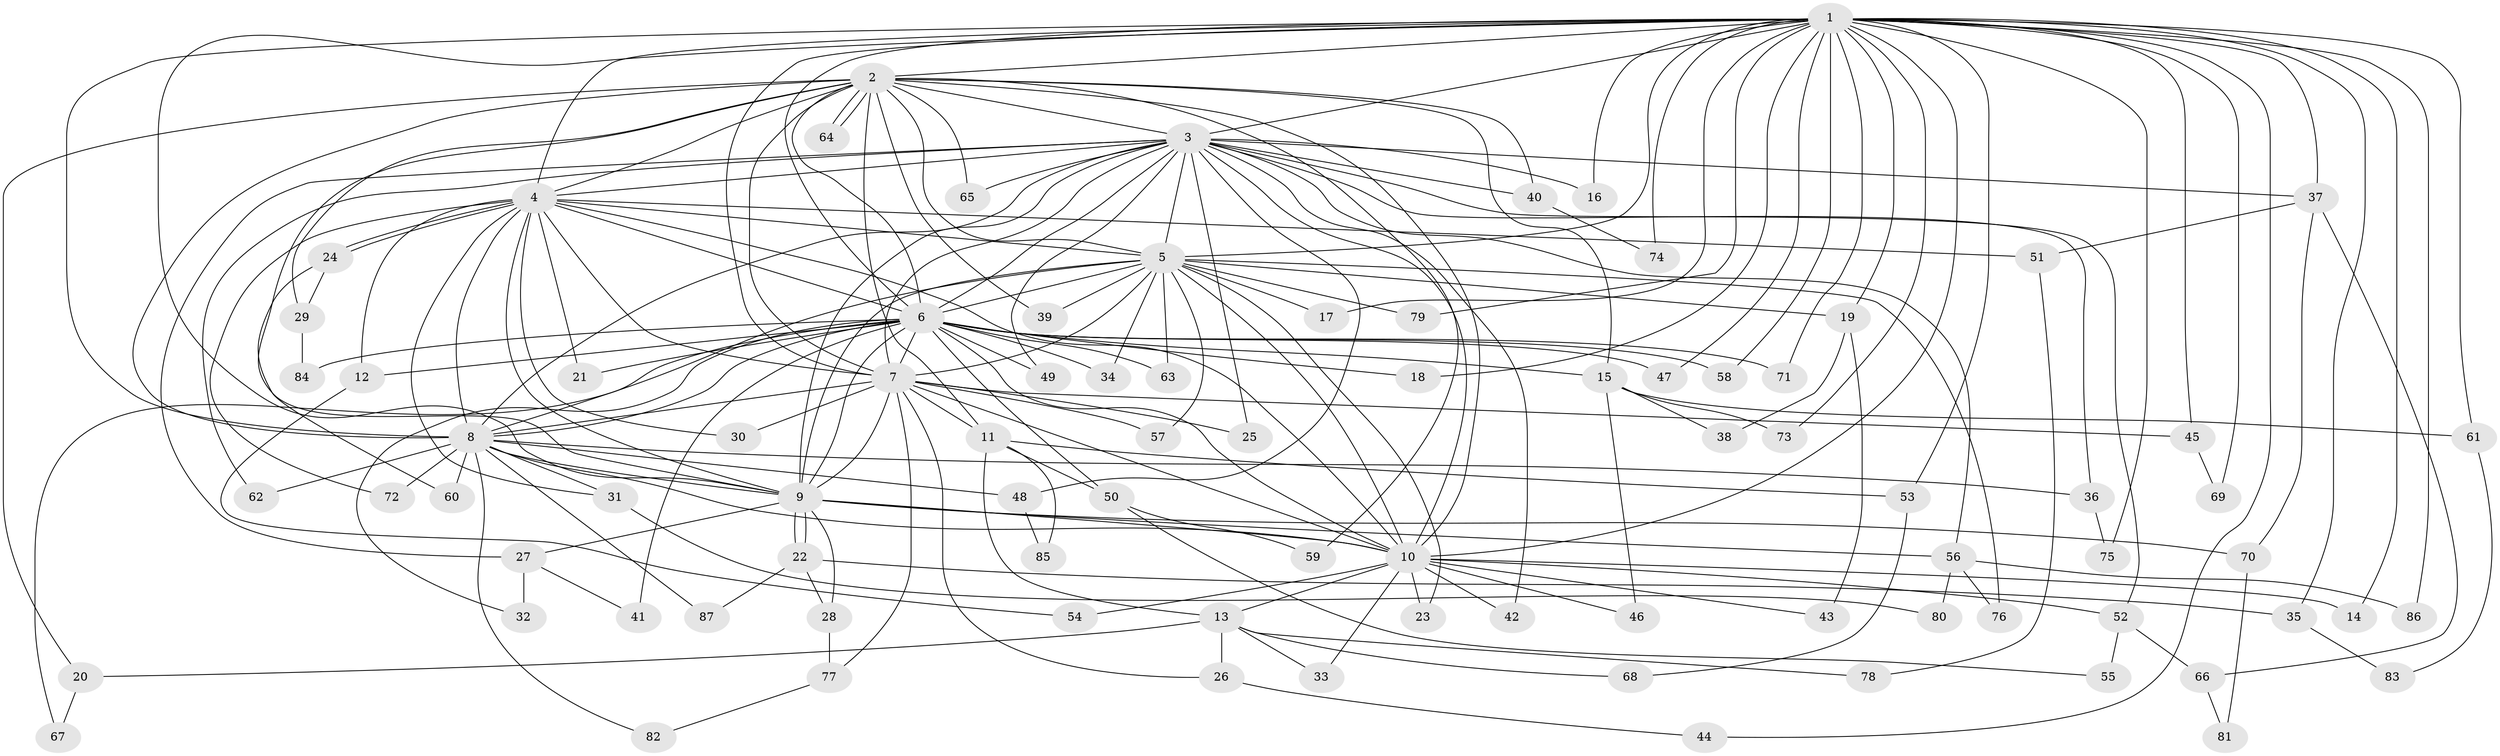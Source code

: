 // coarse degree distribution, {35: 0.019230769230769232, 14: 0.019230769230769232, 13: 0.019230769230769232, 1: 0.21153846153846154, 2: 0.46153846153846156, 3: 0.1346153846153846, 16: 0.019230769230769232, 4: 0.07692307692307693, 5: 0.038461538461538464}
// Generated by graph-tools (version 1.1) at 2025/47/03/04/25 21:47:40]
// undirected, 87 vertices, 199 edges
graph export_dot {
graph [start="1"]
  node [color=gray90,style=filled];
  1;
  2;
  3;
  4;
  5;
  6;
  7;
  8;
  9;
  10;
  11;
  12;
  13;
  14;
  15;
  16;
  17;
  18;
  19;
  20;
  21;
  22;
  23;
  24;
  25;
  26;
  27;
  28;
  29;
  30;
  31;
  32;
  33;
  34;
  35;
  36;
  37;
  38;
  39;
  40;
  41;
  42;
  43;
  44;
  45;
  46;
  47;
  48;
  49;
  50;
  51;
  52;
  53;
  54;
  55;
  56;
  57;
  58;
  59;
  60;
  61;
  62;
  63;
  64;
  65;
  66;
  67;
  68;
  69;
  70;
  71;
  72;
  73;
  74;
  75;
  76;
  77;
  78;
  79;
  80;
  81;
  82;
  83;
  84;
  85;
  86;
  87;
  1 -- 2;
  1 -- 3;
  1 -- 4;
  1 -- 5;
  1 -- 6;
  1 -- 7;
  1 -- 8;
  1 -- 9;
  1 -- 10;
  1 -- 14;
  1 -- 16;
  1 -- 17;
  1 -- 18;
  1 -- 19;
  1 -- 35;
  1 -- 37;
  1 -- 44;
  1 -- 45;
  1 -- 47;
  1 -- 53;
  1 -- 58;
  1 -- 61;
  1 -- 69;
  1 -- 71;
  1 -- 73;
  1 -- 74;
  1 -- 75;
  1 -- 79;
  1 -- 86;
  2 -- 3;
  2 -- 4;
  2 -- 5;
  2 -- 6;
  2 -- 7;
  2 -- 8;
  2 -- 9;
  2 -- 10;
  2 -- 11;
  2 -- 15;
  2 -- 20;
  2 -- 29;
  2 -- 39;
  2 -- 40;
  2 -- 59;
  2 -- 64;
  2 -- 64;
  2 -- 65;
  3 -- 4;
  3 -- 5;
  3 -- 6;
  3 -- 7;
  3 -- 8;
  3 -- 9;
  3 -- 10;
  3 -- 16;
  3 -- 25;
  3 -- 27;
  3 -- 36;
  3 -- 37;
  3 -- 40;
  3 -- 42;
  3 -- 48;
  3 -- 49;
  3 -- 52;
  3 -- 56;
  3 -- 62;
  3 -- 65;
  4 -- 5;
  4 -- 6;
  4 -- 7;
  4 -- 8;
  4 -- 9;
  4 -- 10;
  4 -- 12;
  4 -- 21;
  4 -- 24;
  4 -- 24;
  4 -- 30;
  4 -- 31;
  4 -- 51;
  4 -- 72;
  5 -- 6;
  5 -- 7;
  5 -- 8;
  5 -- 9;
  5 -- 10;
  5 -- 17;
  5 -- 19;
  5 -- 23;
  5 -- 34;
  5 -- 39;
  5 -- 57;
  5 -- 63;
  5 -- 76;
  5 -- 79;
  6 -- 7;
  6 -- 8;
  6 -- 9;
  6 -- 10;
  6 -- 12;
  6 -- 15;
  6 -- 18;
  6 -- 21;
  6 -- 32;
  6 -- 34;
  6 -- 41;
  6 -- 47;
  6 -- 49;
  6 -- 50;
  6 -- 58;
  6 -- 63;
  6 -- 67;
  6 -- 71;
  6 -- 84;
  7 -- 8;
  7 -- 9;
  7 -- 10;
  7 -- 11;
  7 -- 25;
  7 -- 26;
  7 -- 30;
  7 -- 45;
  7 -- 57;
  7 -- 77;
  8 -- 9;
  8 -- 10;
  8 -- 31;
  8 -- 36;
  8 -- 48;
  8 -- 60;
  8 -- 62;
  8 -- 72;
  8 -- 82;
  8 -- 87;
  9 -- 10;
  9 -- 22;
  9 -- 22;
  9 -- 27;
  9 -- 28;
  9 -- 56;
  9 -- 70;
  10 -- 13;
  10 -- 14;
  10 -- 23;
  10 -- 33;
  10 -- 42;
  10 -- 43;
  10 -- 46;
  10 -- 52;
  10 -- 54;
  11 -- 13;
  11 -- 50;
  11 -- 53;
  11 -- 85;
  12 -- 54;
  13 -- 20;
  13 -- 26;
  13 -- 33;
  13 -- 68;
  13 -- 78;
  15 -- 38;
  15 -- 46;
  15 -- 61;
  15 -- 73;
  19 -- 38;
  19 -- 43;
  20 -- 67;
  22 -- 28;
  22 -- 35;
  22 -- 87;
  24 -- 29;
  24 -- 60;
  26 -- 44;
  27 -- 32;
  27 -- 41;
  28 -- 77;
  29 -- 84;
  31 -- 80;
  35 -- 83;
  36 -- 75;
  37 -- 51;
  37 -- 66;
  37 -- 70;
  40 -- 74;
  45 -- 69;
  48 -- 85;
  50 -- 55;
  50 -- 59;
  51 -- 78;
  52 -- 55;
  52 -- 66;
  53 -- 68;
  56 -- 76;
  56 -- 80;
  56 -- 86;
  61 -- 83;
  66 -- 81;
  70 -- 81;
  77 -- 82;
}
